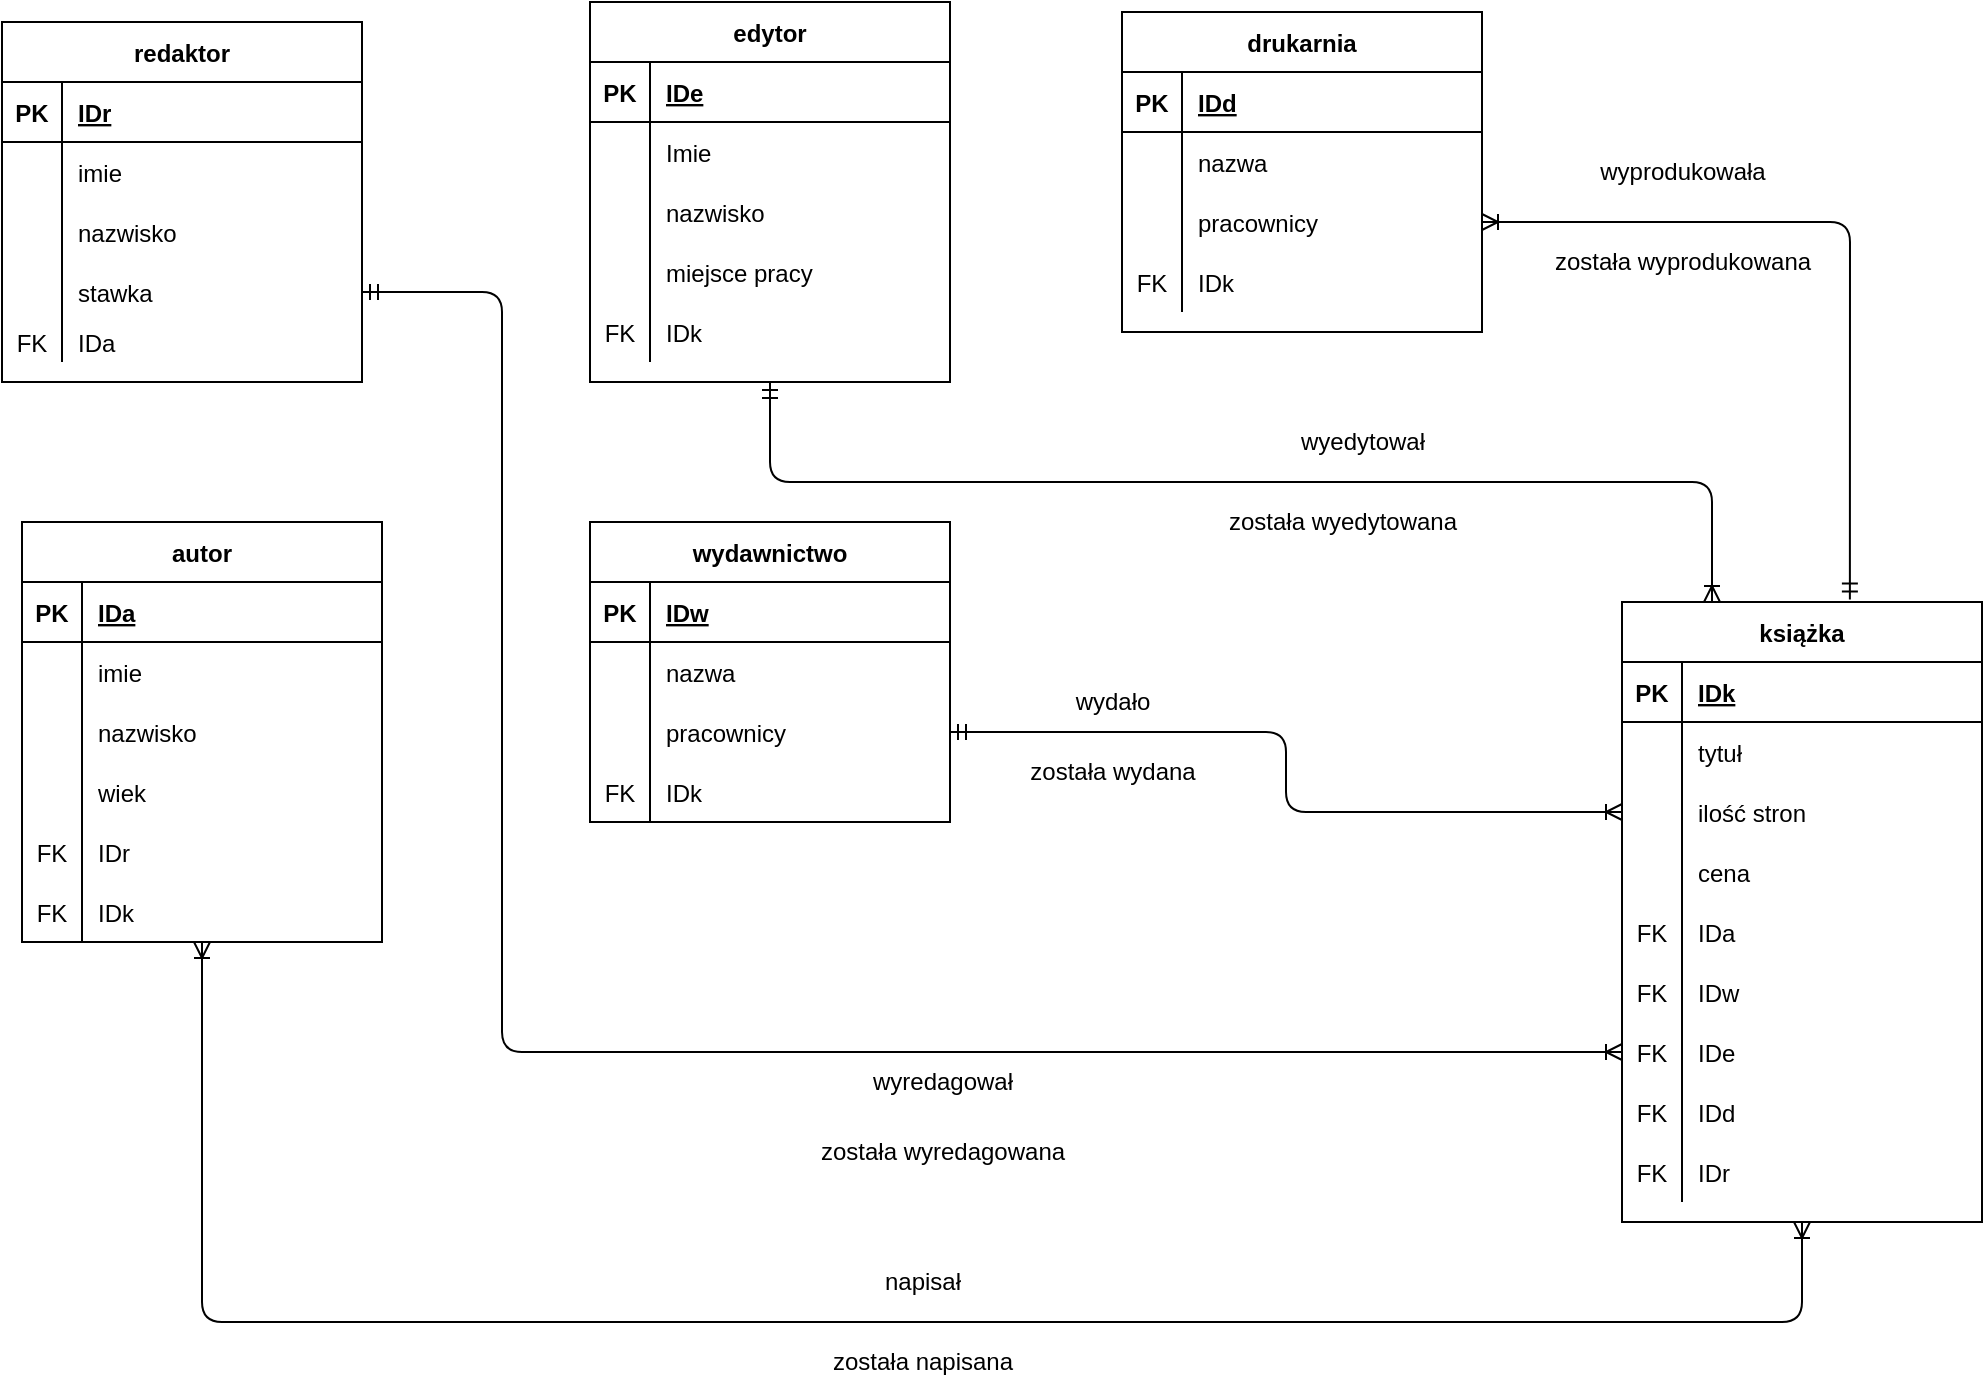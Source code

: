 <mxfile version="13.7.5" type="github"><diagram id="XrwUn4XO4TSDOqC_SdEn" name="Page-1"><mxGraphModel dx="1422" dy="791" grid="1" gridSize="10" guides="1" tooltips="1" connect="1" arrows="1" fold="1" page="1" pageScale="1" pageWidth="827" pageHeight="1169" math="0" shadow="0"><root><mxCell id="0"/><mxCell id="1" parent="0"/><mxCell id="3tv3zl9UGioAJm7n_uvL-40" value="autor" style="shape=table;startSize=30;container=1;collapsible=1;childLayout=tableLayout;fixedRows=1;rowLines=0;fontStyle=1;align=center;resizeLast=1;" vertex="1" parent="1"><mxGeometry x="40" y="270" width="180" height="210" as="geometry"/></mxCell><mxCell id="3tv3zl9UGioAJm7n_uvL-41" value="" style="shape=partialRectangle;collapsible=0;dropTarget=0;pointerEvents=0;fillColor=none;top=0;left=0;bottom=1;right=0;points=[[0,0.5],[1,0.5]];portConstraint=eastwest;" vertex="1" parent="3tv3zl9UGioAJm7n_uvL-40"><mxGeometry y="30" width="180" height="30" as="geometry"/></mxCell><mxCell id="3tv3zl9UGioAJm7n_uvL-42" value="PK" style="shape=partialRectangle;connectable=0;fillColor=none;top=0;left=0;bottom=0;right=0;fontStyle=1;overflow=hidden;" vertex="1" parent="3tv3zl9UGioAJm7n_uvL-41"><mxGeometry width="30" height="30" as="geometry"/></mxCell><mxCell id="3tv3zl9UGioAJm7n_uvL-43" value="IDa" style="shape=partialRectangle;connectable=0;fillColor=none;top=0;left=0;bottom=0;right=0;align=left;spacingLeft=6;fontStyle=5;overflow=hidden;" vertex="1" parent="3tv3zl9UGioAJm7n_uvL-41"><mxGeometry x="30" width="150" height="30" as="geometry"/></mxCell><mxCell id="3tv3zl9UGioAJm7n_uvL-44" value="" style="shape=partialRectangle;collapsible=0;dropTarget=0;pointerEvents=0;fillColor=none;top=0;left=0;bottom=0;right=0;points=[[0,0.5],[1,0.5]];portConstraint=eastwest;" vertex="1" parent="3tv3zl9UGioAJm7n_uvL-40"><mxGeometry y="60" width="180" height="30" as="geometry"/></mxCell><mxCell id="3tv3zl9UGioAJm7n_uvL-45" value="" style="shape=partialRectangle;connectable=0;fillColor=none;top=0;left=0;bottom=0;right=0;editable=1;overflow=hidden;" vertex="1" parent="3tv3zl9UGioAJm7n_uvL-44"><mxGeometry width="30" height="30" as="geometry"/></mxCell><mxCell id="3tv3zl9UGioAJm7n_uvL-46" value="imie" style="shape=partialRectangle;connectable=0;fillColor=none;top=0;left=0;bottom=0;right=0;align=left;spacingLeft=6;overflow=hidden;" vertex="1" parent="3tv3zl9UGioAJm7n_uvL-44"><mxGeometry x="30" width="150" height="30" as="geometry"/></mxCell><mxCell id="3tv3zl9UGioAJm7n_uvL-47" value="" style="shape=partialRectangle;collapsible=0;dropTarget=0;pointerEvents=0;fillColor=none;top=0;left=0;bottom=0;right=0;points=[[0,0.5],[1,0.5]];portConstraint=eastwest;" vertex="1" parent="3tv3zl9UGioAJm7n_uvL-40"><mxGeometry y="90" width="180" height="30" as="geometry"/></mxCell><mxCell id="3tv3zl9UGioAJm7n_uvL-48" value="" style="shape=partialRectangle;connectable=0;fillColor=none;top=0;left=0;bottom=0;right=0;editable=1;overflow=hidden;" vertex="1" parent="3tv3zl9UGioAJm7n_uvL-47"><mxGeometry width="30" height="30" as="geometry"/></mxCell><mxCell id="3tv3zl9UGioAJm7n_uvL-49" value="nazwisko" style="shape=partialRectangle;connectable=0;fillColor=none;top=0;left=0;bottom=0;right=0;align=left;spacingLeft=6;overflow=hidden;" vertex="1" parent="3tv3zl9UGioAJm7n_uvL-47"><mxGeometry x="30" width="150" height="30" as="geometry"/></mxCell><mxCell id="3tv3zl9UGioAJm7n_uvL-50" value="" style="shape=partialRectangle;collapsible=0;dropTarget=0;pointerEvents=0;fillColor=none;top=0;left=0;bottom=0;right=0;points=[[0,0.5],[1,0.5]];portConstraint=eastwest;" vertex="1" parent="3tv3zl9UGioAJm7n_uvL-40"><mxGeometry y="120" width="180" height="30" as="geometry"/></mxCell><mxCell id="3tv3zl9UGioAJm7n_uvL-51" value="" style="shape=partialRectangle;connectable=0;fillColor=none;top=0;left=0;bottom=0;right=0;editable=1;overflow=hidden;" vertex="1" parent="3tv3zl9UGioAJm7n_uvL-50"><mxGeometry width="30" height="30" as="geometry"/></mxCell><mxCell id="3tv3zl9UGioAJm7n_uvL-52" value="wiek" style="shape=partialRectangle;connectable=0;fillColor=none;top=0;left=0;bottom=0;right=0;align=left;spacingLeft=6;overflow=hidden;" vertex="1" parent="3tv3zl9UGioAJm7n_uvL-50"><mxGeometry x="30" width="150" height="30" as="geometry"/></mxCell><mxCell id="3tv3zl9UGioAJm7n_uvL-122" value="" style="shape=partialRectangle;collapsible=0;dropTarget=0;pointerEvents=0;fillColor=none;top=0;left=0;bottom=0;right=0;points=[[0,0.5],[1,0.5]];portConstraint=eastwest;" vertex="1" parent="3tv3zl9UGioAJm7n_uvL-40"><mxGeometry y="150" width="180" height="30" as="geometry"/></mxCell><mxCell id="3tv3zl9UGioAJm7n_uvL-123" value="FK" style="shape=partialRectangle;connectable=0;fillColor=none;top=0;left=0;bottom=0;right=0;editable=1;overflow=hidden;" vertex="1" parent="3tv3zl9UGioAJm7n_uvL-122"><mxGeometry width="30" height="30" as="geometry"/></mxCell><mxCell id="3tv3zl9UGioAJm7n_uvL-124" value="IDr" style="shape=partialRectangle;connectable=0;fillColor=none;top=0;left=0;bottom=0;right=0;align=left;spacingLeft=6;overflow=hidden;" vertex="1" parent="3tv3zl9UGioAJm7n_uvL-122"><mxGeometry x="30" width="150" height="30" as="geometry"/></mxCell><mxCell id="3tv3zl9UGioAJm7n_uvL-125" value="" style="shape=partialRectangle;collapsible=0;dropTarget=0;pointerEvents=0;fillColor=none;top=0;left=0;bottom=0;right=0;points=[[0,0.5],[1,0.5]];portConstraint=eastwest;" vertex="1" parent="3tv3zl9UGioAJm7n_uvL-40"><mxGeometry y="180" width="180" height="30" as="geometry"/></mxCell><mxCell id="3tv3zl9UGioAJm7n_uvL-126" value="FK" style="shape=partialRectangle;connectable=0;fillColor=none;top=0;left=0;bottom=0;right=0;editable=1;overflow=hidden;" vertex="1" parent="3tv3zl9UGioAJm7n_uvL-125"><mxGeometry width="30" height="30" as="geometry"/></mxCell><mxCell id="3tv3zl9UGioAJm7n_uvL-127" value="IDk" style="shape=partialRectangle;connectable=0;fillColor=none;top=0;left=0;bottom=0;right=0;align=left;spacingLeft=6;overflow=hidden;" vertex="1" parent="3tv3zl9UGioAJm7n_uvL-125"><mxGeometry x="30" width="150" height="30" as="geometry"/></mxCell><mxCell id="3tv3zl9UGioAJm7n_uvL-53" value="wydawnictwo" style="shape=table;startSize=30;container=1;collapsible=1;childLayout=tableLayout;fixedRows=1;rowLines=0;fontStyle=1;align=center;resizeLast=1;" vertex="1" parent="1"><mxGeometry x="324" y="270" width="180" height="150" as="geometry"/></mxCell><mxCell id="3tv3zl9UGioAJm7n_uvL-54" value="" style="shape=partialRectangle;collapsible=0;dropTarget=0;pointerEvents=0;fillColor=none;top=0;left=0;bottom=1;right=0;points=[[0,0.5],[1,0.5]];portConstraint=eastwest;" vertex="1" parent="3tv3zl9UGioAJm7n_uvL-53"><mxGeometry y="30" width="180" height="30" as="geometry"/></mxCell><mxCell id="3tv3zl9UGioAJm7n_uvL-55" value="PK" style="shape=partialRectangle;connectable=0;fillColor=none;top=0;left=0;bottom=0;right=0;fontStyle=1;overflow=hidden;" vertex="1" parent="3tv3zl9UGioAJm7n_uvL-54"><mxGeometry width="30" height="30" as="geometry"/></mxCell><mxCell id="3tv3zl9UGioAJm7n_uvL-56" value="IDw" style="shape=partialRectangle;connectable=0;fillColor=none;top=0;left=0;bottom=0;right=0;align=left;spacingLeft=6;fontStyle=5;overflow=hidden;" vertex="1" parent="3tv3zl9UGioAJm7n_uvL-54"><mxGeometry x="30" width="150" height="30" as="geometry"/></mxCell><mxCell id="3tv3zl9UGioAJm7n_uvL-57" value="" style="shape=partialRectangle;collapsible=0;dropTarget=0;pointerEvents=0;fillColor=none;top=0;left=0;bottom=0;right=0;points=[[0,0.5],[1,0.5]];portConstraint=eastwest;" vertex="1" parent="3tv3zl9UGioAJm7n_uvL-53"><mxGeometry y="60" width="180" height="30" as="geometry"/></mxCell><mxCell id="3tv3zl9UGioAJm7n_uvL-58" value="" style="shape=partialRectangle;connectable=0;fillColor=none;top=0;left=0;bottom=0;right=0;editable=1;overflow=hidden;" vertex="1" parent="3tv3zl9UGioAJm7n_uvL-57"><mxGeometry width="30" height="30" as="geometry"/></mxCell><mxCell id="3tv3zl9UGioAJm7n_uvL-59" value="nazwa" style="shape=partialRectangle;connectable=0;fillColor=none;top=0;left=0;bottom=0;right=0;align=left;spacingLeft=6;overflow=hidden;" vertex="1" parent="3tv3zl9UGioAJm7n_uvL-57"><mxGeometry x="30" width="150" height="30" as="geometry"/></mxCell><mxCell id="3tv3zl9UGioAJm7n_uvL-60" value="" style="shape=partialRectangle;collapsible=0;dropTarget=0;pointerEvents=0;fillColor=none;top=0;left=0;bottom=0;right=0;points=[[0,0.5],[1,0.5]];portConstraint=eastwest;" vertex="1" parent="3tv3zl9UGioAJm7n_uvL-53"><mxGeometry y="90" width="180" height="30" as="geometry"/></mxCell><mxCell id="3tv3zl9UGioAJm7n_uvL-61" value="" style="shape=partialRectangle;connectable=0;fillColor=none;top=0;left=0;bottom=0;right=0;editable=1;overflow=hidden;" vertex="1" parent="3tv3zl9UGioAJm7n_uvL-60"><mxGeometry width="30" height="30" as="geometry"/></mxCell><mxCell id="3tv3zl9UGioAJm7n_uvL-62" value="pracownicy" style="shape=partialRectangle;connectable=0;fillColor=none;top=0;left=0;bottom=0;right=0;align=left;spacingLeft=6;overflow=hidden;" vertex="1" parent="3tv3zl9UGioAJm7n_uvL-60"><mxGeometry x="30" width="150" height="30" as="geometry"/></mxCell><mxCell id="3tv3zl9UGioAJm7n_uvL-116" value="" style="shape=partialRectangle;collapsible=0;dropTarget=0;pointerEvents=0;fillColor=none;top=0;left=0;bottom=0;right=0;points=[[0,0.5],[1,0.5]];portConstraint=eastwest;" vertex="1" parent="3tv3zl9UGioAJm7n_uvL-53"><mxGeometry y="120" width="180" height="30" as="geometry"/></mxCell><mxCell id="3tv3zl9UGioAJm7n_uvL-117" value="FK" style="shape=partialRectangle;connectable=0;fillColor=none;top=0;left=0;bottom=0;right=0;editable=1;overflow=hidden;" vertex="1" parent="3tv3zl9UGioAJm7n_uvL-116"><mxGeometry width="30" height="30" as="geometry"/></mxCell><mxCell id="3tv3zl9UGioAJm7n_uvL-118" value="IDk" style="shape=partialRectangle;connectable=0;fillColor=none;top=0;left=0;bottom=0;right=0;align=left;spacingLeft=6;overflow=hidden;" vertex="1" parent="3tv3zl9UGioAJm7n_uvL-116"><mxGeometry x="30" width="150" height="30" as="geometry"/></mxCell><mxCell id="3tv3zl9UGioAJm7n_uvL-95" value="" style="edgeStyle=orthogonalEdgeStyle;fontSize=12;html=1;endArrow=ERoneToMany;startArrow=ERoneToMany;entryX=0.5;entryY=1;entryDx=0;entryDy=0;exitX=0.5;exitY=1;exitDx=0;exitDy=0;startFill=0;" edge="1" parent="1" source="3tv3zl9UGioAJm7n_uvL-40" target="3tv3zl9UGioAJm7n_uvL-79"><mxGeometry width="100" height="100" relative="1" as="geometry"><mxPoint x="360" y="360" as="sourcePoint"/><mxPoint x="460" y="260" as="targetPoint"/><Array as="points"><mxPoint x="130" y="670"/><mxPoint x="930" y="670"/></Array></mxGeometry></mxCell><mxCell id="3tv3zl9UGioAJm7n_uvL-96" value="" style="fontSize=12;html=1;endArrow=ERoneToMany;startArrow=ERmandOne;entryX=0;entryY=0.5;entryDx=0;entryDy=0;exitX=1;exitY=0.5;exitDx=0;exitDy=0;edgeStyle=elbowEdgeStyle;" edge="1" parent="1" source="3tv3zl9UGioAJm7n_uvL-60"><mxGeometry width="100" height="100" relative="1" as="geometry"><mxPoint x="360" y="360" as="sourcePoint"/><mxPoint x="840" y="415" as="targetPoint"/></mxGeometry></mxCell><mxCell id="3tv3zl9UGioAJm7n_uvL-97" value="" style="edgeStyle=orthogonalEdgeStyle;fontSize=12;html=1;endArrow=ERoneToMany;startArrow=ERmandOne;entryX=0.25;entryY=0;entryDx=0;entryDy=0;exitX=0.5;exitY=1;exitDx=0;exitDy=0;" edge="1" parent="1" source="3tv3zl9UGioAJm7n_uvL-14" target="3tv3zl9UGioAJm7n_uvL-79"><mxGeometry width="100" height="100" relative="1" as="geometry"><mxPoint x="360" y="360" as="sourcePoint"/><mxPoint x="460" y="260" as="targetPoint"/><Array as="points"><mxPoint x="414" y="250"/><mxPoint x="885" y="250"/></Array></mxGeometry></mxCell><mxCell id="3tv3zl9UGioAJm7n_uvL-79" value="książka" style="shape=table;startSize=30;container=1;collapsible=1;childLayout=tableLayout;fixedRows=1;rowLines=0;fontStyle=1;align=center;resizeLast=1;" vertex="1" parent="1"><mxGeometry x="840" y="310" width="180" height="310" as="geometry"/></mxCell><mxCell id="3tv3zl9UGioAJm7n_uvL-80" value="" style="shape=partialRectangle;collapsible=0;dropTarget=0;pointerEvents=0;fillColor=none;top=0;left=0;bottom=1;right=0;points=[[0,0.5],[1,0.5]];portConstraint=eastwest;" vertex="1" parent="3tv3zl9UGioAJm7n_uvL-79"><mxGeometry y="30" width="180" height="30" as="geometry"/></mxCell><mxCell id="3tv3zl9UGioAJm7n_uvL-81" value="PK" style="shape=partialRectangle;connectable=0;fillColor=none;top=0;left=0;bottom=0;right=0;fontStyle=1;overflow=hidden;" vertex="1" parent="3tv3zl9UGioAJm7n_uvL-80"><mxGeometry width="30" height="30" as="geometry"/></mxCell><mxCell id="3tv3zl9UGioAJm7n_uvL-82" value="IDk" style="shape=partialRectangle;connectable=0;fillColor=none;top=0;left=0;bottom=0;right=0;align=left;spacingLeft=6;fontStyle=5;overflow=hidden;" vertex="1" parent="3tv3zl9UGioAJm7n_uvL-80"><mxGeometry x="30" width="150" height="30" as="geometry"/></mxCell><mxCell id="3tv3zl9UGioAJm7n_uvL-83" value="" style="shape=partialRectangle;collapsible=0;dropTarget=0;pointerEvents=0;fillColor=none;top=0;left=0;bottom=0;right=0;points=[[0,0.5],[1,0.5]];portConstraint=eastwest;" vertex="1" parent="3tv3zl9UGioAJm7n_uvL-79"><mxGeometry y="60" width="180" height="30" as="geometry"/></mxCell><mxCell id="3tv3zl9UGioAJm7n_uvL-84" value="" style="shape=partialRectangle;connectable=0;fillColor=none;top=0;left=0;bottom=0;right=0;editable=1;overflow=hidden;" vertex="1" parent="3tv3zl9UGioAJm7n_uvL-83"><mxGeometry width="30" height="30" as="geometry"/></mxCell><mxCell id="3tv3zl9UGioAJm7n_uvL-85" value="tytuł" style="shape=partialRectangle;connectable=0;fillColor=none;top=0;left=0;bottom=0;right=0;align=left;spacingLeft=6;overflow=hidden;" vertex="1" parent="3tv3zl9UGioAJm7n_uvL-83"><mxGeometry x="30" width="150" height="30" as="geometry"/></mxCell><mxCell id="3tv3zl9UGioAJm7n_uvL-89" value="" style="shape=partialRectangle;collapsible=0;dropTarget=0;pointerEvents=0;fillColor=none;top=0;left=0;bottom=0;right=0;points=[[0,0.5],[1,0.5]];portConstraint=eastwest;" vertex="1" parent="3tv3zl9UGioAJm7n_uvL-79"><mxGeometry y="90" width="180" height="30" as="geometry"/></mxCell><mxCell id="3tv3zl9UGioAJm7n_uvL-90" value="" style="shape=partialRectangle;connectable=0;fillColor=none;top=0;left=0;bottom=0;right=0;editable=1;overflow=hidden;" vertex="1" parent="3tv3zl9UGioAJm7n_uvL-89"><mxGeometry width="30" height="30" as="geometry"/></mxCell><mxCell id="3tv3zl9UGioAJm7n_uvL-91" value="ilość stron" style="shape=partialRectangle;connectable=0;fillColor=none;top=0;left=0;bottom=0;right=0;align=left;spacingLeft=6;overflow=hidden;" vertex="1" parent="3tv3zl9UGioAJm7n_uvL-89"><mxGeometry x="30" width="150" height="30" as="geometry"/></mxCell><mxCell id="3tv3zl9UGioAJm7n_uvL-101" value="" style="shape=partialRectangle;collapsible=0;dropTarget=0;pointerEvents=0;fillColor=none;top=0;left=0;bottom=0;right=0;points=[[0,0.5],[1,0.5]];portConstraint=eastwest;" vertex="1" parent="3tv3zl9UGioAJm7n_uvL-79"><mxGeometry y="120" width="180" height="30" as="geometry"/></mxCell><mxCell id="3tv3zl9UGioAJm7n_uvL-102" value="" style="shape=partialRectangle;connectable=0;fillColor=none;top=0;left=0;bottom=0;right=0;editable=1;overflow=hidden;" vertex="1" parent="3tv3zl9UGioAJm7n_uvL-101"><mxGeometry width="30" height="30" as="geometry"/></mxCell><mxCell id="3tv3zl9UGioAJm7n_uvL-103" value="cena" style="shape=partialRectangle;connectable=0;fillColor=none;top=0;left=0;bottom=0;right=0;align=left;spacingLeft=6;overflow=hidden;" vertex="1" parent="3tv3zl9UGioAJm7n_uvL-101"><mxGeometry x="30" width="150" height="30" as="geometry"/></mxCell><mxCell id="3tv3zl9UGioAJm7n_uvL-104" value="" style="shape=partialRectangle;collapsible=0;dropTarget=0;pointerEvents=0;fillColor=none;top=0;left=0;bottom=0;right=0;points=[[0,0.5],[1,0.5]];portConstraint=eastwest;" vertex="1" parent="3tv3zl9UGioAJm7n_uvL-79"><mxGeometry y="150" width="180" height="30" as="geometry"/></mxCell><mxCell id="3tv3zl9UGioAJm7n_uvL-105" value="FK" style="shape=partialRectangle;connectable=0;fillColor=none;top=0;left=0;bottom=0;right=0;editable=1;overflow=hidden;" vertex="1" parent="3tv3zl9UGioAJm7n_uvL-104"><mxGeometry width="30" height="30" as="geometry"/></mxCell><mxCell id="3tv3zl9UGioAJm7n_uvL-106" value="IDa" style="shape=partialRectangle;connectable=0;fillColor=none;top=0;left=0;bottom=0;right=0;align=left;spacingLeft=6;overflow=hidden;" vertex="1" parent="3tv3zl9UGioAJm7n_uvL-104"><mxGeometry x="30" width="150" height="30" as="geometry"/></mxCell><mxCell id="3tv3zl9UGioAJm7n_uvL-107" value="" style="shape=partialRectangle;collapsible=0;dropTarget=0;pointerEvents=0;fillColor=none;top=0;left=0;bottom=0;right=0;points=[[0,0.5],[1,0.5]];portConstraint=eastwest;" vertex="1" parent="3tv3zl9UGioAJm7n_uvL-79"><mxGeometry y="180" width="180" height="30" as="geometry"/></mxCell><mxCell id="3tv3zl9UGioAJm7n_uvL-108" value="FK" style="shape=partialRectangle;connectable=0;fillColor=none;top=0;left=0;bottom=0;right=0;editable=1;overflow=hidden;" vertex="1" parent="3tv3zl9UGioAJm7n_uvL-107"><mxGeometry width="30" height="30" as="geometry"/></mxCell><mxCell id="3tv3zl9UGioAJm7n_uvL-109" value="IDw" style="shape=partialRectangle;connectable=0;fillColor=none;top=0;left=0;bottom=0;right=0;align=left;spacingLeft=6;overflow=hidden;" vertex="1" parent="3tv3zl9UGioAJm7n_uvL-107"><mxGeometry x="30" width="150" height="30" as="geometry"/></mxCell><mxCell id="3tv3zl9UGioAJm7n_uvL-110" value="" style="shape=partialRectangle;collapsible=0;dropTarget=0;pointerEvents=0;fillColor=none;top=0;left=0;bottom=0;right=0;points=[[0,0.5],[1,0.5]];portConstraint=eastwest;" vertex="1" parent="3tv3zl9UGioAJm7n_uvL-79"><mxGeometry y="210" width="180" height="30" as="geometry"/></mxCell><mxCell id="3tv3zl9UGioAJm7n_uvL-111" value="FK" style="shape=partialRectangle;connectable=0;fillColor=none;top=0;left=0;bottom=0;right=0;editable=1;overflow=hidden;" vertex="1" parent="3tv3zl9UGioAJm7n_uvL-110"><mxGeometry width="30" height="30" as="geometry"/></mxCell><mxCell id="3tv3zl9UGioAJm7n_uvL-112" value="IDe" style="shape=partialRectangle;connectable=0;fillColor=none;top=0;left=0;bottom=0;right=0;align=left;spacingLeft=6;overflow=hidden;" vertex="1" parent="3tv3zl9UGioAJm7n_uvL-110"><mxGeometry x="30" width="150" height="30" as="geometry"/></mxCell><mxCell id="3tv3zl9UGioAJm7n_uvL-141" value="" style="shape=partialRectangle;collapsible=0;dropTarget=0;pointerEvents=0;fillColor=none;top=0;left=0;bottom=0;right=0;points=[[0,0.5],[1,0.5]];portConstraint=eastwest;" vertex="1" parent="3tv3zl9UGioAJm7n_uvL-79"><mxGeometry y="240" width="180" height="30" as="geometry"/></mxCell><mxCell id="3tv3zl9UGioAJm7n_uvL-142" value="FK" style="shape=partialRectangle;connectable=0;fillColor=none;top=0;left=0;bottom=0;right=0;editable=1;overflow=hidden;" vertex="1" parent="3tv3zl9UGioAJm7n_uvL-141"><mxGeometry width="30" height="30" as="geometry"/></mxCell><mxCell id="3tv3zl9UGioAJm7n_uvL-143" value="IDd" style="shape=partialRectangle;connectable=0;fillColor=none;top=0;left=0;bottom=0;right=0;align=left;spacingLeft=6;overflow=hidden;" vertex="1" parent="3tv3zl9UGioAJm7n_uvL-141"><mxGeometry x="30" width="150" height="30" as="geometry"/></mxCell><mxCell id="3tv3zl9UGioAJm7n_uvL-177" value="" style="shape=partialRectangle;collapsible=0;dropTarget=0;pointerEvents=0;fillColor=none;top=0;left=0;bottom=0;right=0;points=[[0,0.5],[1,0.5]];portConstraint=eastwest;" vertex="1" parent="3tv3zl9UGioAJm7n_uvL-79"><mxGeometry y="270" width="180" height="30" as="geometry"/></mxCell><mxCell id="3tv3zl9UGioAJm7n_uvL-178" value="FK" style="shape=partialRectangle;connectable=0;fillColor=none;top=0;left=0;bottom=0;right=0;editable=1;overflow=hidden;" vertex="1" parent="3tv3zl9UGioAJm7n_uvL-177"><mxGeometry width="30" height="30" as="geometry"/></mxCell><mxCell id="3tv3zl9UGioAJm7n_uvL-179" value="IDr" style="shape=partialRectangle;connectable=0;fillColor=none;top=0;left=0;bottom=0;right=0;align=left;spacingLeft=6;overflow=hidden;" vertex="1" parent="3tv3zl9UGioAJm7n_uvL-177"><mxGeometry x="30" width="150" height="30" as="geometry"/></mxCell><mxCell id="3tv3zl9UGioAJm7n_uvL-14" value="edytor" style="shape=table;startSize=30;container=1;collapsible=1;childLayout=tableLayout;fixedRows=1;rowLines=0;fontStyle=1;align=center;resizeLast=1;" vertex="1" parent="1"><mxGeometry x="324" y="10" width="180" height="190" as="geometry"/></mxCell><mxCell id="3tv3zl9UGioAJm7n_uvL-15" value="" style="shape=partialRectangle;collapsible=0;dropTarget=0;pointerEvents=0;fillColor=none;top=0;left=0;bottom=1;right=0;points=[[0,0.5],[1,0.5]];portConstraint=eastwest;" vertex="1" parent="3tv3zl9UGioAJm7n_uvL-14"><mxGeometry y="30" width="180" height="30" as="geometry"/></mxCell><mxCell id="3tv3zl9UGioAJm7n_uvL-16" value="PK" style="shape=partialRectangle;connectable=0;fillColor=none;top=0;left=0;bottom=0;right=0;fontStyle=1;overflow=hidden;" vertex="1" parent="3tv3zl9UGioAJm7n_uvL-15"><mxGeometry width="30" height="30" as="geometry"/></mxCell><mxCell id="3tv3zl9UGioAJm7n_uvL-17" value="IDe" style="shape=partialRectangle;connectable=0;fillColor=none;top=0;left=0;bottom=0;right=0;align=left;spacingLeft=6;fontStyle=5;overflow=hidden;" vertex="1" parent="3tv3zl9UGioAJm7n_uvL-15"><mxGeometry x="30" width="150" height="30" as="geometry"/></mxCell><mxCell id="3tv3zl9UGioAJm7n_uvL-18" value="" style="shape=partialRectangle;collapsible=0;dropTarget=0;pointerEvents=0;fillColor=none;top=0;left=0;bottom=0;right=0;points=[[0,0.5],[1,0.5]];portConstraint=eastwest;" vertex="1" parent="3tv3zl9UGioAJm7n_uvL-14"><mxGeometry y="60" width="180" height="30" as="geometry"/></mxCell><mxCell id="3tv3zl9UGioAJm7n_uvL-19" value="" style="shape=partialRectangle;connectable=0;fillColor=none;top=0;left=0;bottom=0;right=0;editable=1;overflow=hidden;" vertex="1" parent="3tv3zl9UGioAJm7n_uvL-18"><mxGeometry width="30" height="30" as="geometry"/></mxCell><mxCell id="3tv3zl9UGioAJm7n_uvL-20" value="Imie" style="shape=partialRectangle;connectable=0;fillColor=none;top=0;left=0;bottom=0;right=0;align=left;spacingLeft=6;overflow=hidden;" vertex="1" parent="3tv3zl9UGioAJm7n_uvL-18"><mxGeometry x="30" width="150" height="30" as="geometry"/></mxCell><mxCell id="3tv3zl9UGioAJm7n_uvL-21" value="" style="shape=partialRectangle;collapsible=0;dropTarget=0;pointerEvents=0;fillColor=none;top=0;left=0;bottom=0;right=0;points=[[0,0.5],[1,0.5]];portConstraint=eastwest;" vertex="1" parent="3tv3zl9UGioAJm7n_uvL-14"><mxGeometry y="90" width="180" height="30" as="geometry"/></mxCell><mxCell id="3tv3zl9UGioAJm7n_uvL-22" value="" style="shape=partialRectangle;connectable=0;fillColor=none;top=0;left=0;bottom=0;right=0;editable=1;overflow=hidden;" vertex="1" parent="3tv3zl9UGioAJm7n_uvL-21"><mxGeometry width="30" height="30" as="geometry"/></mxCell><mxCell id="3tv3zl9UGioAJm7n_uvL-23" value="nazwisko" style="shape=partialRectangle;connectable=0;fillColor=none;top=0;left=0;bottom=0;right=0;align=left;spacingLeft=6;overflow=hidden;" vertex="1" parent="3tv3zl9UGioAJm7n_uvL-21"><mxGeometry x="30" width="150" height="30" as="geometry"/></mxCell><mxCell id="3tv3zl9UGioAJm7n_uvL-24" value="" style="shape=partialRectangle;collapsible=0;dropTarget=0;pointerEvents=0;fillColor=none;top=0;left=0;bottom=0;right=0;points=[[0,0.5],[1,0.5]];portConstraint=eastwest;" vertex="1" parent="3tv3zl9UGioAJm7n_uvL-14"><mxGeometry y="120" width="180" height="30" as="geometry"/></mxCell><mxCell id="3tv3zl9UGioAJm7n_uvL-25" value="" style="shape=partialRectangle;connectable=0;fillColor=none;top=0;left=0;bottom=0;right=0;editable=1;overflow=hidden;" vertex="1" parent="3tv3zl9UGioAJm7n_uvL-24"><mxGeometry width="30" height="30" as="geometry"/></mxCell><mxCell id="3tv3zl9UGioAJm7n_uvL-26" value="miejsce pracy" style="shape=partialRectangle;connectable=0;fillColor=none;top=0;left=0;bottom=0;right=0;align=left;spacingLeft=6;overflow=hidden;" vertex="1" parent="3tv3zl9UGioAJm7n_uvL-24"><mxGeometry x="30" width="150" height="30" as="geometry"/></mxCell><mxCell id="3tv3zl9UGioAJm7n_uvL-134" value="" style="shape=partialRectangle;collapsible=0;dropTarget=0;pointerEvents=0;fillColor=none;top=0;left=0;bottom=0;right=0;points=[[0,0.5],[1,0.5]];portConstraint=eastwest;" vertex="1" parent="3tv3zl9UGioAJm7n_uvL-14"><mxGeometry y="150" width="180" height="30" as="geometry"/></mxCell><mxCell id="3tv3zl9UGioAJm7n_uvL-135" value="FK" style="shape=partialRectangle;connectable=0;fillColor=none;top=0;left=0;bottom=0;right=0;editable=1;overflow=hidden;" vertex="1" parent="3tv3zl9UGioAJm7n_uvL-134"><mxGeometry width="30" height="30" as="geometry"/></mxCell><mxCell id="3tv3zl9UGioAJm7n_uvL-136" value="IDk" style="shape=partialRectangle;connectable=0;fillColor=none;top=0;left=0;bottom=0;right=0;align=left;spacingLeft=6;overflow=hidden;" vertex="1" parent="3tv3zl9UGioAJm7n_uvL-134"><mxGeometry x="30" width="150" height="30" as="geometry"/></mxCell><mxCell id="3tv3zl9UGioAJm7n_uvL-140" value="" style="edgeStyle=elbowEdgeStyle;fontSize=12;html=1;endArrow=ERoneToMany;startArrow=ERmandOne;entryX=1;entryY=0.5;entryDx=0;entryDy=0;exitX=0.633;exitY=-0.004;exitDx=0;exitDy=0;exitPerimeter=0;" edge="1" parent="1" source="3tv3zl9UGioAJm7n_uvL-79" target="3tv3zl9UGioAJm7n_uvL-34"><mxGeometry width="100" height="100" relative="1" as="geometry"><mxPoint x="940" y="300" as="sourcePoint"/><mxPoint x="1040" y="200" as="targetPoint"/><Array as="points"><mxPoint x="954" y="170"/></Array></mxGeometry></mxCell><mxCell id="3tv3zl9UGioAJm7n_uvL-1" value="redaktor" style="shape=table;startSize=30;container=1;collapsible=1;childLayout=tableLayout;fixedRows=1;rowLines=0;fontStyle=1;align=center;resizeLast=1;" vertex="1" parent="1"><mxGeometry x="30" y="20" width="180" height="180" as="geometry"/></mxCell><mxCell id="3tv3zl9UGioAJm7n_uvL-2" value="" style="shape=partialRectangle;collapsible=0;dropTarget=0;pointerEvents=0;fillColor=none;top=0;left=0;bottom=1;right=0;points=[[0,0.5],[1,0.5]];portConstraint=eastwest;" vertex="1" parent="3tv3zl9UGioAJm7n_uvL-1"><mxGeometry y="30" width="180" height="30" as="geometry"/></mxCell><mxCell id="3tv3zl9UGioAJm7n_uvL-3" value="PK" style="shape=partialRectangle;connectable=0;fillColor=none;top=0;left=0;bottom=0;right=0;fontStyle=1;overflow=hidden;" vertex="1" parent="3tv3zl9UGioAJm7n_uvL-2"><mxGeometry width="30" height="30" as="geometry"/></mxCell><mxCell id="3tv3zl9UGioAJm7n_uvL-4" value="IDr" style="shape=partialRectangle;connectable=0;fillColor=none;top=0;left=0;bottom=0;right=0;align=left;spacingLeft=6;fontStyle=5;overflow=hidden;" vertex="1" parent="3tv3zl9UGioAJm7n_uvL-2"><mxGeometry x="30" width="150" height="30" as="geometry"/></mxCell><mxCell id="3tv3zl9UGioAJm7n_uvL-5" value="" style="shape=partialRectangle;collapsible=0;dropTarget=0;pointerEvents=0;fillColor=none;top=0;left=0;bottom=0;right=0;points=[[0,0.5],[1,0.5]];portConstraint=eastwest;" vertex="1" parent="3tv3zl9UGioAJm7n_uvL-1"><mxGeometry y="60" width="180" height="30" as="geometry"/></mxCell><mxCell id="3tv3zl9UGioAJm7n_uvL-6" value="" style="shape=partialRectangle;connectable=0;fillColor=none;top=0;left=0;bottom=0;right=0;editable=1;overflow=hidden;" vertex="1" parent="3tv3zl9UGioAJm7n_uvL-5"><mxGeometry width="30" height="30" as="geometry"/></mxCell><mxCell id="3tv3zl9UGioAJm7n_uvL-7" value="imie " style="shape=partialRectangle;connectable=0;fillColor=none;top=0;left=0;bottom=0;right=0;align=left;spacingLeft=6;overflow=hidden;" vertex="1" parent="3tv3zl9UGioAJm7n_uvL-5"><mxGeometry x="30" width="150" height="30" as="geometry"/></mxCell><mxCell id="3tv3zl9UGioAJm7n_uvL-8" value="" style="shape=partialRectangle;collapsible=0;dropTarget=0;pointerEvents=0;fillColor=none;top=0;left=0;bottom=0;right=0;points=[[0,0.5],[1,0.5]];portConstraint=eastwest;" vertex="1" parent="3tv3zl9UGioAJm7n_uvL-1"><mxGeometry y="90" width="180" height="30" as="geometry"/></mxCell><mxCell id="3tv3zl9UGioAJm7n_uvL-9" value="" style="shape=partialRectangle;connectable=0;fillColor=none;top=0;left=0;bottom=0;right=0;editable=1;overflow=hidden;" vertex="1" parent="3tv3zl9UGioAJm7n_uvL-8"><mxGeometry width="30" height="30" as="geometry"/></mxCell><mxCell id="3tv3zl9UGioAJm7n_uvL-10" value="nazwisko" style="shape=partialRectangle;connectable=0;fillColor=none;top=0;left=0;bottom=0;right=0;align=left;spacingLeft=6;overflow=hidden;" vertex="1" parent="3tv3zl9UGioAJm7n_uvL-8"><mxGeometry x="30" width="150" height="30" as="geometry"/></mxCell><mxCell id="3tv3zl9UGioAJm7n_uvL-11" value="" style="shape=partialRectangle;collapsible=0;dropTarget=0;pointerEvents=0;fillColor=none;top=0;left=0;bottom=0;right=0;points=[[0,0.5],[1,0.5]];portConstraint=eastwest;" vertex="1" parent="3tv3zl9UGioAJm7n_uvL-1"><mxGeometry y="120" width="180" height="30" as="geometry"/></mxCell><mxCell id="3tv3zl9UGioAJm7n_uvL-12" value="" style="shape=partialRectangle;connectable=0;fillColor=none;top=0;left=0;bottom=0;right=0;editable=1;overflow=hidden;" vertex="1" parent="3tv3zl9UGioAJm7n_uvL-11"><mxGeometry width="30" height="30" as="geometry"/></mxCell><mxCell id="3tv3zl9UGioAJm7n_uvL-13" value="stawka" style="shape=partialRectangle;connectable=0;fillColor=none;top=0;left=0;bottom=0;right=0;align=left;spacingLeft=6;overflow=hidden;" vertex="1" parent="3tv3zl9UGioAJm7n_uvL-11"><mxGeometry x="30" width="150" height="30" as="geometry"/></mxCell><mxCell id="3tv3zl9UGioAJm7n_uvL-131" value="" style="shape=partialRectangle;collapsible=0;dropTarget=0;pointerEvents=0;fillColor=none;top=0;left=0;bottom=0;right=0;points=[[0,0.5],[1,0.5]];portConstraint=eastwest;" vertex="1" parent="3tv3zl9UGioAJm7n_uvL-1"><mxGeometry y="150" width="180" height="20" as="geometry"/></mxCell><mxCell id="3tv3zl9UGioAJm7n_uvL-132" value="FK" style="shape=partialRectangle;connectable=0;fillColor=none;top=0;left=0;bottom=0;right=0;editable=1;overflow=hidden;" vertex="1" parent="3tv3zl9UGioAJm7n_uvL-131"><mxGeometry width="30" height="20" as="geometry"/></mxCell><mxCell id="3tv3zl9UGioAJm7n_uvL-133" value="IDa" style="shape=partialRectangle;connectable=0;fillColor=none;top=0;left=0;bottom=0;right=0;align=left;spacingLeft=6;overflow=hidden;" vertex="1" parent="3tv3zl9UGioAJm7n_uvL-131"><mxGeometry x="30" width="150" height="20" as="geometry"/></mxCell><mxCell id="3tv3zl9UGioAJm7n_uvL-146" value="wyprodukowała" style="text;html=1;align=center;verticalAlign=middle;resizable=0;points=[];autosize=1;" vertex="1" parent="1"><mxGeometry x="820" y="85" width="100" height="20" as="geometry"/></mxCell><mxCell id="3tv3zl9UGioAJm7n_uvL-148" value="została wyprodukowana" style="text;html=1;align=center;verticalAlign=middle;resizable=0;points=[];autosize=1;" vertex="1" parent="1"><mxGeometry x="795" y="130" width="150" height="20" as="geometry"/></mxCell><mxCell id="3tv3zl9UGioAJm7n_uvL-150" value="wydało" style="text;html=1;align=center;verticalAlign=middle;resizable=0;points=[];autosize=1;" vertex="1" parent="1"><mxGeometry x="560" y="350" width="50" height="20" as="geometry"/></mxCell><mxCell id="3tv3zl9UGioAJm7n_uvL-153" value="została wydana" style="text;html=1;align=center;verticalAlign=middle;resizable=0;points=[];autosize=1;" vertex="1" parent="1"><mxGeometry x="535" y="385" width="100" height="20" as="geometry"/></mxCell><mxCell id="3tv3zl9UGioAJm7n_uvL-27" value="drukarnia" style="shape=table;startSize=30;container=1;collapsible=1;childLayout=tableLayout;fixedRows=1;rowLines=0;fontStyle=1;align=center;resizeLast=1;" vertex="1" parent="1"><mxGeometry x="590" y="15" width="180" height="160" as="geometry"/></mxCell><mxCell id="3tv3zl9UGioAJm7n_uvL-28" value="" style="shape=partialRectangle;collapsible=0;dropTarget=0;pointerEvents=0;fillColor=none;top=0;left=0;bottom=1;right=0;points=[[0,0.5],[1,0.5]];portConstraint=eastwest;" vertex="1" parent="3tv3zl9UGioAJm7n_uvL-27"><mxGeometry y="30" width="180" height="30" as="geometry"/></mxCell><mxCell id="3tv3zl9UGioAJm7n_uvL-29" value="PK" style="shape=partialRectangle;connectable=0;fillColor=none;top=0;left=0;bottom=0;right=0;fontStyle=1;overflow=hidden;" vertex="1" parent="3tv3zl9UGioAJm7n_uvL-28"><mxGeometry width="30" height="30" as="geometry"/></mxCell><mxCell id="3tv3zl9UGioAJm7n_uvL-30" value="IDd" style="shape=partialRectangle;connectable=0;fillColor=none;top=0;left=0;bottom=0;right=0;align=left;spacingLeft=6;fontStyle=5;overflow=hidden;" vertex="1" parent="3tv3zl9UGioAJm7n_uvL-28"><mxGeometry x="30" width="150" height="30" as="geometry"/></mxCell><mxCell id="3tv3zl9UGioAJm7n_uvL-31" value="" style="shape=partialRectangle;collapsible=0;dropTarget=0;pointerEvents=0;fillColor=none;top=0;left=0;bottom=0;right=0;points=[[0,0.5],[1,0.5]];portConstraint=eastwest;" vertex="1" parent="3tv3zl9UGioAJm7n_uvL-27"><mxGeometry y="60" width="180" height="30" as="geometry"/></mxCell><mxCell id="3tv3zl9UGioAJm7n_uvL-32" value="" style="shape=partialRectangle;connectable=0;fillColor=none;top=0;left=0;bottom=0;right=0;editable=1;overflow=hidden;" vertex="1" parent="3tv3zl9UGioAJm7n_uvL-31"><mxGeometry width="30" height="30" as="geometry"/></mxCell><mxCell id="3tv3zl9UGioAJm7n_uvL-33" value="nazwa" style="shape=partialRectangle;connectable=0;fillColor=none;top=0;left=0;bottom=0;right=0;align=left;spacingLeft=6;overflow=hidden;" vertex="1" parent="3tv3zl9UGioAJm7n_uvL-31"><mxGeometry x="30" width="150" height="30" as="geometry"/></mxCell><mxCell id="3tv3zl9UGioAJm7n_uvL-34" value="" style="shape=partialRectangle;collapsible=0;dropTarget=0;pointerEvents=0;fillColor=none;top=0;left=0;bottom=0;right=0;points=[[0,0.5],[1,0.5]];portConstraint=eastwest;" vertex="1" parent="3tv3zl9UGioAJm7n_uvL-27"><mxGeometry y="90" width="180" height="30" as="geometry"/></mxCell><mxCell id="3tv3zl9UGioAJm7n_uvL-35" value="" style="shape=partialRectangle;connectable=0;fillColor=none;top=0;left=0;bottom=0;right=0;editable=1;overflow=hidden;" vertex="1" parent="3tv3zl9UGioAJm7n_uvL-34"><mxGeometry width="30" height="30" as="geometry"/></mxCell><mxCell id="3tv3zl9UGioAJm7n_uvL-36" value="pracownicy" style="shape=partialRectangle;connectable=0;fillColor=none;top=0;left=0;bottom=0;right=0;align=left;spacingLeft=6;overflow=hidden;" vertex="1" parent="3tv3zl9UGioAJm7n_uvL-34"><mxGeometry x="30" width="150" height="30" as="geometry"/></mxCell><mxCell id="3tv3zl9UGioAJm7n_uvL-37" value="" style="shape=partialRectangle;collapsible=0;dropTarget=0;pointerEvents=0;fillColor=none;top=0;left=0;bottom=0;right=0;points=[[0,0.5],[1,0.5]];portConstraint=eastwest;" vertex="1" parent="3tv3zl9UGioAJm7n_uvL-27"><mxGeometry y="120" width="180" height="30" as="geometry"/></mxCell><mxCell id="3tv3zl9UGioAJm7n_uvL-38" value="FK" style="shape=partialRectangle;connectable=0;fillColor=none;top=0;left=0;bottom=0;right=0;editable=1;overflow=hidden;" vertex="1" parent="3tv3zl9UGioAJm7n_uvL-37"><mxGeometry width="30" height="30" as="geometry"/></mxCell><mxCell id="3tv3zl9UGioAJm7n_uvL-39" value="IDk" style="shape=partialRectangle;connectable=0;fillColor=none;top=0;left=0;bottom=0;right=0;align=left;spacingLeft=6;overflow=hidden;" vertex="1" parent="3tv3zl9UGioAJm7n_uvL-37"><mxGeometry x="30" width="150" height="30" as="geometry"/></mxCell><mxCell id="3tv3zl9UGioAJm7n_uvL-154" value="wyedytował" style="text;html=1;align=center;verticalAlign=middle;resizable=0;points=[];autosize=1;" vertex="1" parent="1"><mxGeometry x="670" y="220" width="80" height="20" as="geometry"/></mxCell><mxCell id="3tv3zl9UGioAJm7n_uvL-156" value="została wyedytowana" style="text;html=1;align=center;verticalAlign=middle;resizable=0;points=[];autosize=1;" vertex="1" parent="1"><mxGeometry x="635" y="260" width="130" height="20" as="geometry"/></mxCell><mxCell id="3tv3zl9UGioAJm7n_uvL-162" value="napisał" style="text;html=1;align=center;verticalAlign=middle;resizable=0;points=[];autosize=1;" vertex="1" parent="1"><mxGeometry x="460" y="640" width="60" height="20" as="geometry"/></mxCell><mxCell id="3tv3zl9UGioAJm7n_uvL-170" value="została napisana" style="text;html=1;align=center;verticalAlign=middle;resizable=0;points=[];autosize=1;" vertex="1" parent="1"><mxGeometry x="435" y="680" width="110" height="20" as="geometry"/></mxCell><mxCell id="3tv3zl9UGioAJm7n_uvL-174" value="" style="edgeStyle=elbowEdgeStyle;fontSize=12;html=1;endArrow=ERoneToMany;startArrow=ERmandOne;exitX=1;exitY=0.5;exitDx=0;exitDy=0;entryX=0;entryY=0.5;entryDx=0;entryDy=0;" edge="1" parent="1" source="3tv3zl9UGioAJm7n_uvL-11" target="3tv3zl9UGioAJm7n_uvL-110"><mxGeometry width="100" height="100" relative="1" as="geometry"><mxPoint x="500" y="390" as="sourcePoint"/><mxPoint x="600" y="290" as="targetPoint"/><Array as="points"><mxPoint x="280" y="360"/></Array></mxGeometry></mxCell><mxCell id="3tv3zl9UGioAJm7n_uvL-175" value="wyredagował" style="text;html=1;align=center;verticalAlign=middle;resizable=0;points=[];autosize=1;" vertex="1" parent="1"><mxGeometry x="455" y="540" width="90" height="20" as="geometry"/></mxCell><mxCell id="3tv3zl9UGioAJm7n_uvL-176" value="została wyredagowana" style="text;html=1;align=center;verticalAlign=middle;resizable=0;points=[];autosize=1;" vertex="1" parent="1"><mxGeometry x="430" y="575" width="140" height="20" as="geometry"/></mxCell></root></mxGraphModel></diagram></mxfile>